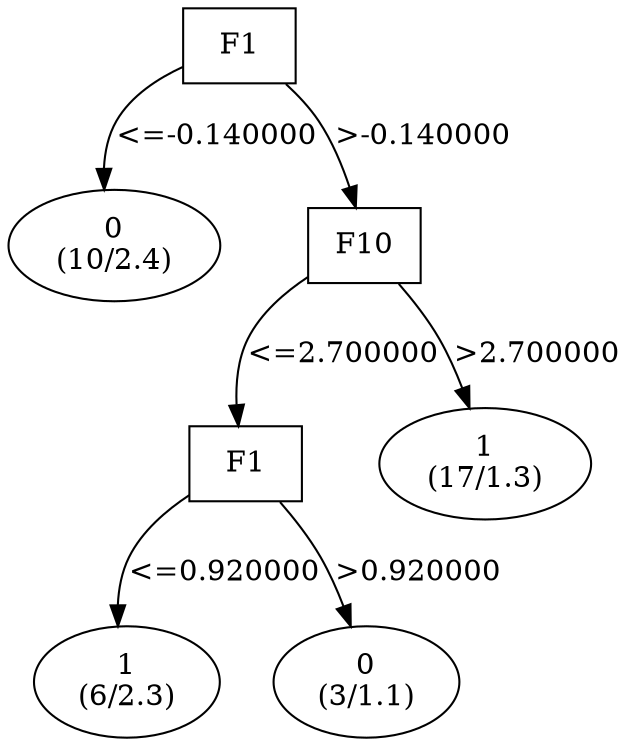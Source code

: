 digraph YaDT {
n0 [ shape=box, label="F1\n"]
n0 -> n1 [label="<=-0.140000"]
n1 [ shape=ellipse, label="0\n(10/2.4)"]
n0 -> n2 [label=">-0.140000"]
n2 [ shape=box, label="F10\n"]
n2 -> n3 [label="<=2.700000"]
n3 [ shape=box, label="F1\n"]
n3 -> n4 [label="<=0.920000"]
n4 [ shape=ellipse, label="1\n(6/2.3)"]
n3 -> n5 [label=">0.920000"]
n5 [ shape=ellipse, label="0\n(3/1.1)"]
n2 -> n7 [label=">2.700000"]
n7 [ shape=ellipse, label="1\n(17/1.3)"]
}
